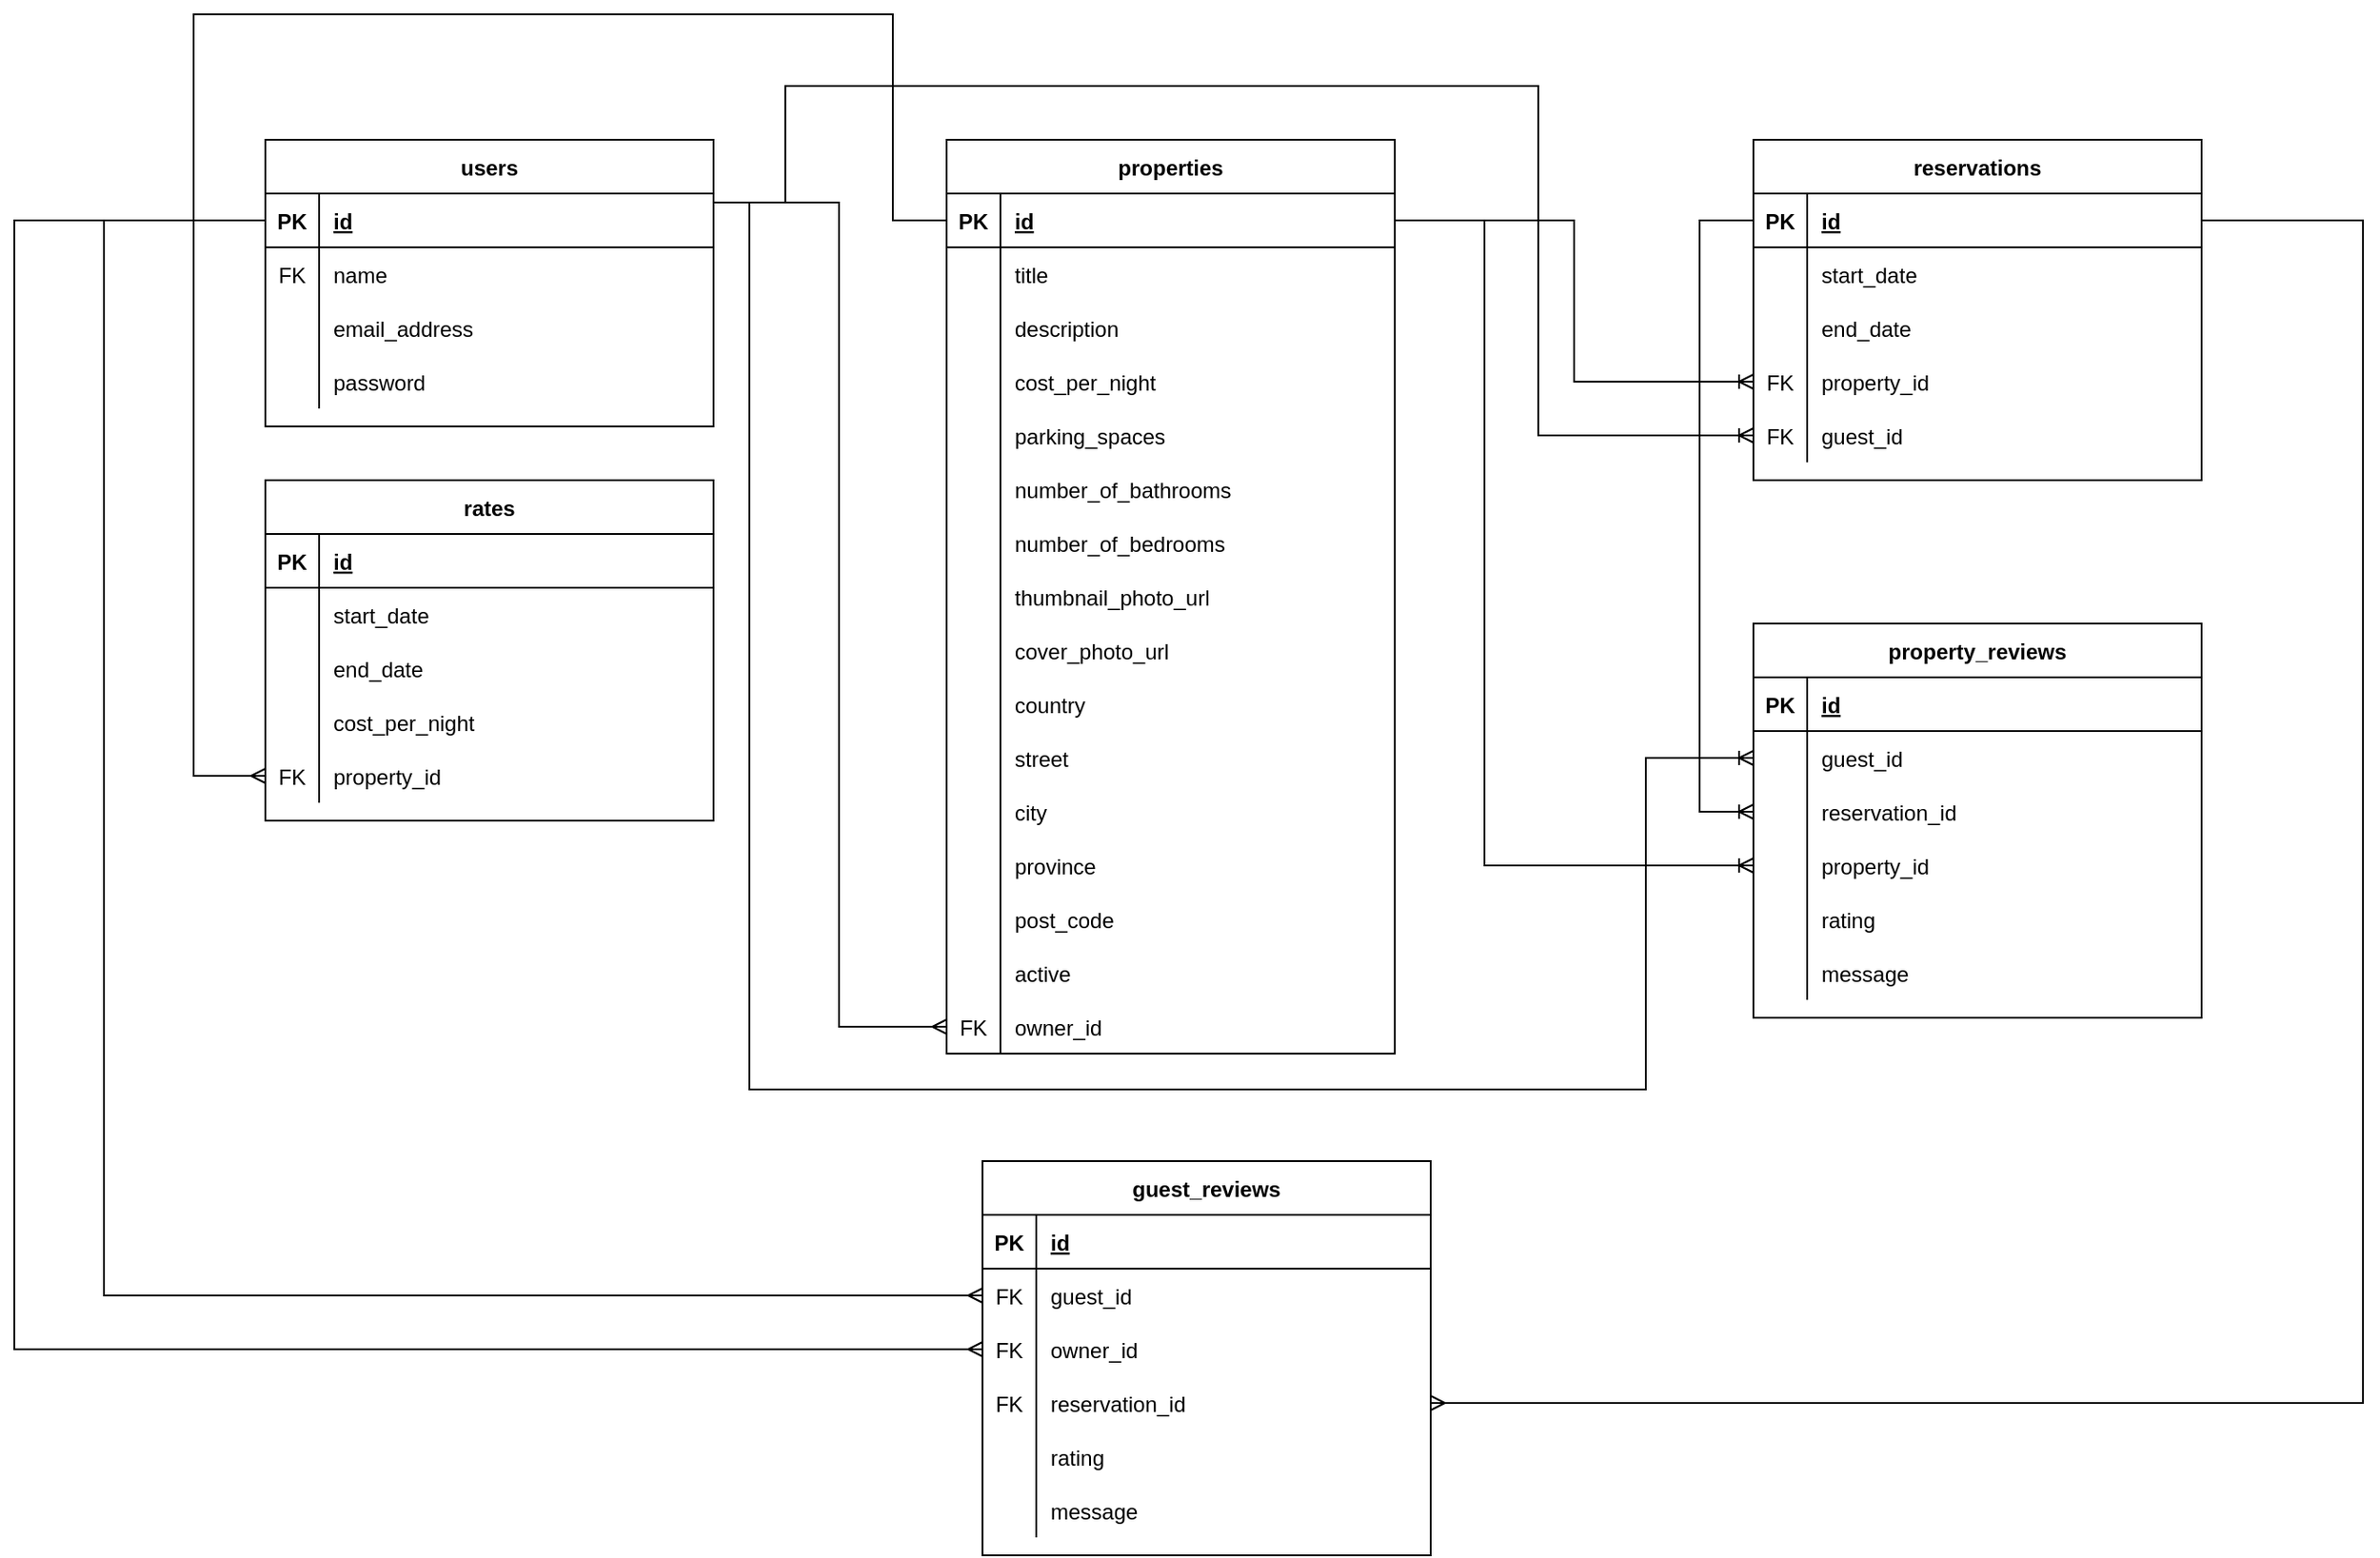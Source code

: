 <mxfile version="17.0.0" type="device"><diagram id="R2lEEEUBdFMjLlhIrx00" name="Page-1"><mxGraphModel dx="2912" dy="1122" grid="1" gridSize="10" guides="1" tooltips="1" connect="1" arrows="1" fold="1" page="1" pageScale="1" pageWidth="850" pageHeight="1100" math="0" shadow="0" extFonts="Permanent Marker^https://fonts.googleapis.com/css?family=Permanent+Marker"><root><mxCell id="0"/><mxCell id="1" parent="0"/><mxCell id="C-vyLk0tnHw3VtMMgP7b-13" value="users" style="shape=table;startSize=30;container=1;collapsible=1;childLayout=tableLayout;fixedRows=1;rowLines=0;fontStyle=1;align=center;resizeLast=1;" parent="1" vertex="1"><mxGeometry x="-580" y="140" width="250" height="160" as="geometry"/></mxCell><mxCell id="C-vyLk0tnHw3VtMMgP7b-14" value="" style="shape=partialRectangle;collapsible=0;dropTarget=0;pointerEvents=0;fillColor=none;points=[[0,0.5],[1,0.5]];portConstraint=eastwest;top=0;left=0;right=0;bottom=1;fontStyle=1" parent="C-vyLk0tnHw3VtMMgP7b-13" vertex="1"><mxGeometry y="30" width="250" height="30" as="geometry"/></mxCell><mxCell id="C-vyLk0tnHw3VtMMgP7b-15" value="PK" style="shape=partialRectangle;overflow=hidden;connectable=0;fillColor=none;top=0;left=0;bottom=0;right=0;fontStyle=1;" parent="C-vyLk0tnHw3VtMMgP7b-14" vertex="1"><mxGeometry width="30" height="30" as="geometry"><mxRectangle width="30" height="30" as="alternateBounds"/></mxGeometry></mxCell><mxCell id="C-vyLk0tnHw3VtMMgP7b-16" value="id" style="shape=partialRectangle;overflow=hidden;connectable=0;fillColor=none;top=0;left=0;bottom=0;right=0;align=left;spacingLeft=6;fontStyle=5;" parent="C-vyLk0tnHw3VtMMgP7b-14" vertex="1"><mxGeometry x="30" width="220" height="30" as="geometry"><mxRectangle width="220" height="30" as="alternateBounds"/></mxGeometry></mxCell><mxCell id="C-vyLk0tnHw3VtMMgP7b-17" value="" style="shape=partialRectangle;collapsible=0;dropTarget=0;pointerEvents=0;fillColor=none;points=[[0,0.5],[1,0.5]];portConstraint=eastwest;top=0;left=0;right=0;bottom=0;" parent="C-vyLk0tnHw3VtMMgP7b-13" vertex="1"><mxGeometry y="60" width="250" height="30" as="geometry"/></mxCell><mxCell id="C-vyLk0tnHw3VtMMgP7b-18" value="FK" style="shape=partialRectangle;overflow=hidden;connectable=0;fillColor=none;top=0;left=0;bottom=0;right=0;" parent="C-vyLk0tnHw3VtMMgP7b-17" vertex="1"><mxGeometry width="30" height="30" as="geometry"><mxRectangle width="30" height="30" as="alternateBounds"/></mxGeometry></mxCell><mxCell id="C-vyLk0tnHw3VtMMgP7b-19" value="name" style="shape=partialRectangle;overflow=hidden;connectable=0;fillColor=none;top=0;left=0;bottom=0;right=0;align=left;spacingLeft=6;" parent="C-vyLk0tnHw3VtMMgP7b-17" vertex="1"><mxGeometry x="30" width="220" height="30" as="geometry"><mxRectangle width="220" height="30" as="alternateBounds"/></mxGeometry></mxCell><mxCell id="C-vyLk0tnHw3VtMMgP7b-20" value="" style="shape=partialRectangle;collapsible=0;dropTarget=0;pointerEvents=0;fillColor=none;points=[[0,0.5],[1,0.5]];portConstraint=eastwest;top=0;left=0;right=0;bottom=0;" parent="C-vyLk0tnHw3VtMMgP7b-13" vertex="1"><mxGeometry y="90" width="250" height="30" as="geometry"/></mxCell><mxCell id="C-vyLk0tnHw3VtMMgP7b-21" value="" style="shape=partialRectangle;overflow=hidden;connectable=0;fillColor=none;top=0;left=0;bottom=0;right=0;" parent="C-vyLk0tnHw3VtMMgP7b-20" vertex="1"><mxGeometry width="30" height="30" as="geometry"><mxRectangle width="30" height="30" as="alternateBounds"/></mxGeometry></mxCell><mxCell id="C-vyLk0tnHw3VtMMgP7b-22" value="email_address" style="shape=partialRectangle;overflow=hidden;connectable=0;fillColor=none;top=0;left=0;bottom=0;right=0;align=left;spacingLeft=6;" parent="C-vyLk0tnHw3VtMMgP7b-20" vertex="1"><mxGeometry x="30" width="220" height="30" as="geometry"><mxRectangle width="220" height="30" as="alternateBounds"/></mxGeometry></mxCell><mxCell id="NNq_k4q-C2Qxh6D-MhSQ-1" style="shape=partialRectangle;collapsible=0;dropTarget=0;pointerEvents=0;fillColor=none;points=[[0,0.5],[1,0.5]];portConstraint=eastwest;top=0;left=0;right=0;bottom=0;" parent="C-vyLk0tnHw3VtMMgP7b-13" vertex="1"><mxGeometry y="120" width="250" height="30" as="geometry"/></mxCell><mxCell id="NNq_k4q-C2Qxh6D-MhSQ-2" style="shape=partialRectangle;overflow=hidden;connectable=0;fillColor=none;top=0;left=0;bottom=0;right=0;" parent="NNq_k4q-C2Qxh6D-MhSQ-1" vertex="1"><mxGeometry width="30" height="30" as="geometry"><mxRectangle width="30" height="30" as="alternateBounds"/></mxGeometry></mxCell><mxCell id="NNq_k4q-C2Qxh6D-MhSQ-3" value="password" style="shape=partialRectangle;overflow=hidden;connectable=0;fillColor=none;top=0;left=0;bottom=0;right=0;align=left;spacingLeft=6;" parent="NNq_k4q-C2Qxh6D-MhSQ-1" vertex="1"><mxGeometry x="30" width="220" height="30" as="geometry"><mxRectangle width="220" height="30" as="alternateBounds"/></mxGeometry></mxCell><mxCell id="C-vyLk0tnHw3VtMMgP7b-23" value="properties" style="shape=table;startSize=30;container=1;collapsible=1;childLayout=tableLayout;fixedRows=1;rowLines=0;fontStyle=1;align=center;resizeLast=1;" parent="1" vertex="1"><mxGeometry x="-200" y="140" width="250" height="510" as="geometry"/></mxCell><mxCell id="C-vyLk0tnHw3VtMMgP7b-24" value="" style="shape=partialRectangle;collapsible=0;dropTarget=0;pointerEvents=0;fillColor=none;points=[[0,0.5],[1,0.5]];portConstraint=eastwest;top=0;left=0;right=0;bottom=1;" parent="C-vyLk0tnHw3VtMMgP7b-23" vertex="1"><mxGeometry y="30" width="250" height="30" as="geometry"/></mxCell><mxCell id="C-vyLk0tnHw3VtMMgP7b-25" value="PK" style="shape=partialRectangle;overflow=hidden;connectable=0;fillColor=none;top=0;left=0;bottom=0;right=0;fontStyle=1;" parent="C-vyLk0tnHw3VtMMgP7b-24" vertex="1"><mxGeometry width="30" height="30" as="geometry"><mxRectangle width="30" height="30" as="alternateBounds"/></mxGeometry></mxCell><mxCell id="C-vyLk0tnHw3VtMMgP7b-26" value="id" style="shape=partialRectangle;overflow=hidden;connectable=0;fillColor=none;top=0;left=0;bottom=0;right=0;align=left;spacingLeft=6;fontStyle=5;" parent="C-vyLk0tnHw3VtMMgP7b-24" vertex="1"><mxGeometry x="30" width="220" height="30" as="geometry"><mxRectangle width="220" height="30" as="alternateBounds"/></mxGeometry></mxCell><mxCell id="C-vyLk0tnHw3VtMMgP7b-27" value="" style="shape=partialRectangle;collapsible=0;dropTarget=0;pointerEvents=0;fillColor=none;points=[[0,0.5],[1,0.5]];portConstraint=eastwest;top=0;left=0;right=0;bottom=0;" parent="C-vyLk0tnHw3VtMMgP7b-23" vertex="1"><mxGeometry y="60" width="250" height="30" as="geometry"/></mxCell><mxCell id="C-vyLk0tnHw3VtMMgP7b-28" value="" style="shape=partialRectangle;overflow=hidden;connectable=0;fillColor=none;top=0;left=0;bottom=0;right=0;" parent="C-vyLk0tnHw3VtMMgP7b-27" vertex="1"><mxGeometry width="30" height="30" as="geometry"><mxRectangle width="30" height="30" as="alternateBounds"/></mxGeometry></mxCell><mxCell id="C-vyLk0tnHw3VtMMgP7b-29" value="title" style="shape=partialRectangle;overflow=hidden;connectable=0;fillColor=none;top=0;left=0;bottom=0;right=0;align=left;spacingLeft=6;" parent="C-vyLk0tnHw3VtMMgP7b-27" vertex="1"><mxGeometry x="30" width="220" height="30" as="geometry"><mxRectangle width="220" height="30" as="alternateBounds"/></mxGeometry></mxCell><mxCell id="NNq_k4q-C2Qxh6D-MhSQ-4" style="shape=partialRectangle;collapsible=0;dropTarget=0;pointerEvents=0;fillColor=none;points=[[0,0.5],[1,0.5]];portConstraint=eastwest;top=0;left=0;right=0;bottom=0;" parent="C-vyLk0tnHw3VtMMgP7b-23" vertex="1"><mxGeometry y="90" width="250" height="30" as="geometry"/></mxCell><mxCell id="NNq_k4q-C2Qxh6D-MhSQ-5" style="shape=partialRectangle;overflow=hidden;connectable=0;fillColor=none;top=0;left=0;bottom=0;right=0;" parent="NNq_k4q-C2Qxh6D-MhSQ-4" vertex="1"><mxGeometry width="30" height="30" as="geometry"><mxRectangle width="30" height="30" as="alternateBounds"/></mxGeometry></mxCell><mxCell id="NNq_k4q-C2Qxh6D-MhSQ-6" value="description   " style="shape=partialRectangle;overflow=hidden;connectable=0;fillColor=none;top=0;left=0;bottom=0;right=0;align=left;spacingLeft=6;" parent="NNq_k4q-C2Qxh6D-MhSQ-4" vertex="1"><mxGeometry x="30" width="220" height="30" as="geometry"><mxRectangle width="220" height="30" as="alternateBounds"/></mxGeometry></mxCell><mxCell id="NNq_k4q-C2Qxh6D-MhSQ-7" style="shape=partialRectangle;collapsible=0;dropTarget=0;pointerEvents=0;fillColor=none;points=[[0,0.5],[1,0.5]];portConstraint=eastwest;top=0;left=0;right=0;bottom=0;" parent="C-vyLk0tnHw3VtMMgP7b-23" vertex="1"><mxGeometry y="120" width="250" height="30" as="geometry"/></mxCell><mxCell id="NNq_k4q-C2Qxh6D-MhSQ-8" style="shape=partialRectangle;overflow=hidden;connectable=0;fillColor=none;top=0;left=0;bottom=0;right=0;" parent="NNq_k4q-C2Qxh6D-MhSQ-7" vertex="1"><mxGeometry width="30" height="30" as="geometry"><mxRectangle width="30" height="30" as="alternateBounds"/></mxGeometry></mxCell><mxCell id="NNq_k4q-C2Qxh6D-MhSQ-9" value="cost_per_night" style="shape=partialRectangle;overflow=hidden;connectable=0;fillColor=none;top=0;left=0;bottom=0;right=0;align=left;spacingLeft=6;" parent="NNq_k4q-C2Qxh6D-MhSQ-7" vertex="1"><mxGeometry x="30" width="220" height="30" as="geometry"><mxRectangle width="220" height="30" as="alternateBounds"/></mxGeometry></mxCell><mxCell id="NNq_k4q-C2Qxh6D-MhSQ-10" style="shape=partialRectangle;collapsible=0;dropTarget=0;pointerEvents=0;fillColor=none;points=[[0,0.5],[1,0.5]];portConstraint=eastwest;top=0;left=0;right=0;bottom=0;" parent="C-vyLk0tnHw3VtMMgP7b-23" vertex="1"><mxGeometry y="150" width="250" height="30" as="geometry"/></mxCell><mxCell id="NNq_k4q-C2Qxh6D-MhSQ-11" style="shape=partialRectangle;overflow=hidden;connectable=0;fillColor=none;top=0;left=0;bottom=0;right=0;" parent="NNq_k4q-C2Qxh6D-MhSQ-10" vertex="1"><mxGeometry width="30" height="30" as="geometry"><mxRectangle width="30" height="30" as="alternateBounds"/></mxGeometry></mxCell><mxCell id="NNq_k4q-C2Qxh6D-MhSQ-12" value="parking_spaces" style="shape=partialRectangle;overflow=hidden;connectable=0;fillColor=none;top=0;left=0;bottom=0;right=0;align=left;spacingLeft=6;" parent="NNq_k4q-C2Qxh6D-MhSQ-10" vertex="1"><mxGeometry x="30" width="220" height="30" as="geometry"><mxRectangle width="220" height="30" as="alternateBounds"/></mxGeometry></mxCell><mxCell id="NNq_k4q-C2Qxh6D-MhSQ-13" style="shape=partialRectangle;collapsible=0;dropTarget=0;pointerEvents=0;fillColor=none;points=[[0,0.5],[1,0.5]];portConstraint=eastwest;top=0;left=0;right=0;bottom=0;" parent="C-vyLk0tnHw3VtMMgP7b-23" vertex="1"><mxGeometry y="180" width="250" height="30" as="geometry"/></mxCell><mxCell id="NNq_k4q-C2Qxh6D-MhSQ-14" style="shape=partialRectangle;overflow=hidden;connectable=0;fillColor=none;top=0;left=0;bottom=0;right=0;" parent="NNq_k4q-C2Qxh6D-MhSQ-13" vertex="1"><mxGeometry width="30" height="30" as="geometry"><mxRectangle width="30" height="30" as="alternateBounds"/></mxGeometry></mxCell><mxCell id="NNq_k4q-C2Qxh6D-MhSQ-15" value="number_of_bathrooms" style="shape=partialRectangle;overflow=hidden;connectable=0;fillColor=none;top=0;left=0;bottom=0;right=0;align=left;spacingLeft=6;" parent="NNq_k4q-C2Qxh6D-MhSQ-13" vertex="1"><mxGeometry x="30" width="220" height="30" as="geometry"><mxRectangle width="220" height="30" as="alternateBounds"/></mxGeometry></mxCell><mxCell id="NNq_k4q-C2Qxh6D-MhSQ-16" style="shape=partialRectangle;collapsible=0;dropTarget=0;pointerEvents=0;fillColor=none;points=[[0,0.5],[1,0.5]];portConstraint=eastwest;top=0;left=0;right=0;bottom=0;" parent="C-vyLk0tnHw3VtMMgP7b-23" vertex="1"><mxGeometry y="210" width="250" height="30" as="geometry"/></mxCell><mxCell id="NNq_k4q-C2Qxh6D-MhSQ-17" style="shape=partialRectangle;overflow=hidden;connectable=0;fillColor=none;top=0;left=0;bottom=0;right=0;" parent="NNq_k4q-C2Qxh6D-MhSQ-16" vertex="1"><mxGeometry width="30" height="30" as="geometry"><mxRectangle width="30" height="30" as="alternateBounds"/></mxGeometry></mxCell><mxCell id="NNq_k4q-C2Qxh6D-MhSQ-18" value="number_of_bedrooms" style="shape=partialRectangle;overflow=hidden;connectable=0;fillColor=none;top=0;left=0;bottom=0;right=0;align=left;spacingLeft=6;" parent="NNq_k4q-C2Qxh6D-MhSQ-16" vertex="1"><mxGeometry x="30" width="220" height="30" as="geometry"><mxRectangle width="220" height="30" as="alternateBounds"/></mxGeometry></mxCell><mxCell id="NNq_k4q-C2Qxh6D-MhSQ-112" style="shape=partialRectangle;collapsible=0;dropTarget=0;pointerEvents=0;fillColor=none;points=[[0,0.5],[1,0.5]];portConstraint=eastwest;top=0;left=0;right=0;bottom=0;" parent="C-vyLk0tnHw3VtMMgP7b-23" vertex="1"><mxGeometry y="240" width="250" height="30" as="geometry"/></mxCell><mxCell id="NNq_k4q-C2Qxh6D-MhSQ-113" style="shape=partialRectangle;overflow=hidden;connectable=0;fillColor=none;top=0;left=0;bottom=0;right=0;" parent="NNq_k4q-C2Qxh6D-MhSQ-112" vertex="1"><mxGeometry width="30" height="30" as="geometry"><mxRectangle width="30" height="30" as="alternateBounds"/></mxGeometry></mxCell><mxCell id="NNq_k4q-C2Qxh6D-MhSQ-114" value="thumbnail_photo_url" style="shape=partialRectangle;overflow=hidden;connectable=0;fillColor=none;top=0;left=0;bottom=0;right=0;align=left;spacingLeft=6;" parent="NNq_k4q-C2Qxh6D-MhSQ-112" vertex="1"><mxGeometry x="30" width="220" height="30" as="geometry"><mxRectangle width="220" height="30" as="alternateBounds"/></mxGeometry></mxCell><mxCell id="NNq_k4q-C2Qxh6D-MhSQ-115" style="shape=partialRectangle;collapsible=0;dropTarget=0;pointerEvents=0;fillColor=none;points=[[0,0.5],[1,0.5]];portConstraint=eastwest;top=0;left=0;right=0;bottom=0;" parent="C-vyLk0tnHw3VtMMgP7b-23" vertex="1"><mxGeometry y="270" width="250" height="30" as="geometry"/></mxCell><mxCell id="NNq_k4q-C2Qxh6D-MhSQ-116" style="shape=partialRectangle;overflow=hidden;connectable=0;fillColor=none;top=0;left=0;bottom=0;right=0;" parent="NNq_k4q-C2Qxh6D-MhSQ-115" vertex="1"><mxGeometry width="30" height="30" as="geometry"><mxRectangle width="30" height="30" as="alternateBounds"/></mxGeometry></mxCell><mxCell id="NNq_k4q-C2Qxh6D-MhSQ-117" value="cover_photo_url" style="shape=partialRectangle;overflow=hidden;connectable=0;fillColor=none;top=0;left=0;bottom=0;right=0;align=left;spacingLeft=6;" parent="NNq_k4q-C2Qxh6D-MhSQ-115" vertex="1"><mxGeometry x="30" width="220" height="30" as="geometry"><mxRectangle width="220" height="30" as="alternateBounds"/></mxGeometry></mxCell><mxCell id="NNq_k4q-C2Qxh6D-MhSQ-118" style="shape=partialRectangle;collapsible=0;dropTarget=0;pointerEvents=0;fillColor=none;points=[[0,0.5],[1,0.5]];portConstraint=eastwest;top=0;left=0;right=0;bottom=0;" parent="C-vyLk0tnHw3VtMMgP7b-23" vertex="1"><mxGeometry y="300" width="250" height="30" as="geometry"/></mxCell><mxCell id="NNq_k4q-C2Qxh6D-MhSQ-119" style="shape=partialRectangle;overflow=hidden;connectable=0;fillColor=none;top=0;left=0;bottom=0;right=0;" parent="NNq_k4q-C2Qxh6D-MhSQ-118" vertex="1"><mxGeometry width="30" height="30" as="geometry"><mxRectangle width="30" height="30" as="alternateBounds"/></mxGeometry></mxCell><mxCell id="NNq_k4q-C2Qxh6D-MhSQ-120" value="country" style="shape=partialRectangle;overflow=hidden;connectable=0;fillColor=none;top=0;left=0;bottom=0;right=0;align=left;spacingLeft=6;" parent="NNq_k4q-C2Qxh6D-MhSQ-118" vertex="1"><mxGeometry x="30" width="220" height="30" as="geometry"><mxRectangle width="220" height="30" as="alternateBounds"/></mxGeometry></mxCell><mxCell id="NNq_k4q-C2Qxh6D-MhSQ-121" style="shape=partialRectangle;collapsible=0;dropTarget=0;pointerEvents=0;fillColor=none;points=[[0,0.5],[1,0.5]];portConstraint=eastwest;top=0;left=0;right=0;bottom=0;" parent="C-vyLk0tnHw3VtMMgP7b-23" vertex="1"><mxGeometry y="330" width="250" height="30" as="geometry"/></mxCell><mxCell id="NNq_k4q-C2Qxh6D-MhSQ-122" style="shape=partialRectangle;overflow=hidden;connectable=0;fillColor=none;top=0;left=0;bottom=0;right=0;" parent="NNq_k4q-C2Qxh6D-MhSQ-121" vertex="1"><mxGeometry width="30" height="30" as="geometry"><mxRectangle width="30" height="30" as="alternateBounds"/></mxGeometry></mxCell><mxCell id="NNq_k4q-C2Qxh6D-MhSQ-123" value="street" style="shape=partialRectangle;overflow=hidden;connectable=0;fillColor=none;top=0;left=0;bottom=0;right=0;align=left;spacingLeft=6;" parent="NNq_k4q-C2Qxh6D-MhSQ-121" vertex="1"><mxGeometry x="30" width="220" height="30" as="geometry"><mxRectangle width="220" height="30" as="alternateBounds"/></mxGeometry></mxCell><mxCell id="NNq_k4q-C2Qxh6D-MhSQ-151" style="shape=partialRectangle;collapsible=0;dropTarget=0;pointerEvents=0;fillColor=none;points=[[0,0.5],[1,0.5]];portConstraint=eastwest;top=0;left=0;right=0;bottom=0;" parent="C-vyLk0tnHw3VtMMgP7b-23" vertex="1"><mxGeometry y="360" width="250" height="30" as="geometry"/></mxCell><mxCell id="NNq_k4q-C2Qxh6D-MhSQ-152" style="shape=partialRectangle;overflow=hidden;connectable=0;fillColor=none;top=0;left=0;bottom=0;right=0;" parent="NNq_k4q-C2Qxh6D-MhSQ-151" vertex="1"><mxGeometry width="30" height="30" as="geometry"><mxRectangle width="30" height="30" as="alternateBounds"/></mxGeometry></mxCell><mxCell id="NNq_k4q-C2Qxh6D-MhSQ-153" value="city" style="shape=partialRectangle;overflow=hidden;connectable=0;fillColor=none;top=0;left=0;bottom=0;right=0;align=left;spacingLeft=6;" parent="NNq_k4q-C2Qxh6D-MhSQ-151" vertex="1"><mxGeometry x="30" width="220" height="30" as="geometry"><mxRectangle width="220" height="30" as="alternateBounds"/></mxGeometry></mxCell><mxCell id="NNq_k4q-C2Qxh6D-MhSQ-124" style="shape=partialRectangle;collapsible=0;dropTarget=0;pointerEvents=0;fillColor=none;points=[[0,0.5],[1,0.5]];portConstraint=eastwest;top=0;left=0;right=0;bottom=0;" parent="C-vyLk0tnHw3VtMMgP7b-23" vertex="1"><mxGeometry y="390" width="250" height="30" as="geometry"/></mxCell><mxCell id="NNq_k4q-C2Qxh6D-MhSQ-125" style="shape=partialRectangle;overflow=hidden;connectable=0;fillColor=none;top=0;left=0;bottom=0;right=0;" parent="NNq_k4q-C2Qxh6D-MhSQ-124" vertex="1"><mxGeometry width="30" height="30" as="geometry"><mxRectangle width="30" height="30" as="alternateBounds"/></mxGeometry></mxCell><mxCell id="NNq_k4q-C2Qxh6D-MhSQ-126" value="province" style="shape=partialRectangle;overflow=hidden;connectable=0;fillColor=none;top=0;left=0;bottom=0;right=0;align=left;spacingLeft=6;" parent="NNq_k4q-C2Qxh6D-MhSQ-124" vertex="1"><mxGeometry x="30" width="220" height="30" as="geometry"><mxRectangle width="220" height="30" as="alternateBounds"/></mxGeometry></mxCell><mxCell id="NNq_k4q-C2Qxh6D-MhSQ-127" style="shape=partialRectangle;collapsible=0;dropTarget=0;pointerEvents=0;fillColor=none;points=[[0,0.5],[1,0.5]];portConstraint=eastwest;top=0;left=0;right=0;bottom=0;" parent="C-vyLk0tnHw3VtMMgP7b-23" vertex="1"><mxGeometry y="420" width="250" height="30" as="geometry"/></mxCell><mxCell id="NNq_k4q-C2Qxh6D-MhSQ-128" style="shape=partialRectangle;overflow=hidden;connectable=0;fillColor=none;top=0;left=0;bottom=0;right=0;" parent="NNq_k4q-C2Qxh6D-MhSQ-127" vertex="1"><mxGeometry width="30" height="30" as="geometry"><mxRectangle width="30" height="30" as="alternateBounds"/></mxGeometry></mxCell><mxCell id="NNq_k4q-C2Qxh6D-MhSQ-129" value="post_code" style="shape=partialRectangle;overflow=hidden;connectable=0;fillColor=none;top=0;left=0;bottom=0;right=0;align=left;spacingLeft=6;" parent="NNq_k4q-C2Qxh6D-MhSQ-127" vertex="1"><mxGeometry x="30" width="220" height="30" as="geometry"><mxRectangle width="220" height="30" as="alternateBounds"/></mxGeometry></mxCell><mxCell id="NNq_k4q-C2Qxh6D-MhSQ-130" style="shape=partialRectangle;collapsible=0;dropTarget=0;pointerEvents=0;fillColor=none;points=[[0,0.5],[1,0.5]];portConstraint=eastwest;top=0;left=0;right=0;bottom=0;" parent="C-vyLk0tnHw3VtMMgP7b-23" vertex="1"><mxGeometry y="450" width="250" height="30" as="geometry"/></mxCell><mxCell id="NNq_k4q-C2Qxh6D-MhSQ-131" style="shape=partialRectangle;overflow=hidden;connectable=0;fillColor=none;top=0;left=0;bottom=0;right=0;" parent="NNq_k4q-C2Qxh6D-MhSQ-130" vertex="1"><mxGeometry width="30" height="30" as="geometry"><mxRectangle width="30" height="30" as="alternateBounds"/></mxGeometry></mxCell><mxCell id="NNq_k4q-C2Qxh6D-MhSQ-132" value="active" style="shape=partialRectangle;overflow=hidden;connectable=0;fillColor=none;top=0;left=0;bottom=0;right=0;align=left;spacingLeft=6;" parent="NNq_k4q-C2Qxh6D-MhSQ-130" vertex="1"><mxGeometry x="30" width="220" height="30" as="geometry"><mxRectangle width="220" height="30" as="alternateBounds"/></mxGeometry></mxCell><mxCell id="NNq_k4q-C2Qxh6D-MhSQ-148" style="shape=partialRectangle;collapsible=0;dropTarget=0;pointerEvents=0;fillColor=none;points=[[0,0.5],[1,0.5]];portConstraint=eastwest;top=0;left=0;right=0;bottom=0;" parent="C-vyLk0tnHw3VtMMgP7b-23" vertex="1"><mxGeometry y="480" width="250" height="30" as="geometry"/></mxCell><mxCell id="NNq_k4q-C2Qxh6D-MhSQ-149" value="FK" style="shape=partialRectangle;overflow=hidden;connectable=0;fillColor=none;top=0;left=0;bottom=0;right=0;" parent="NNq_k4q-C2Qxh6D-MhSQ-148" vertex="1"><mxGeometry width="30" height="30" as="geometry"><mxRectangle width="30" height="30" as="alternateBounds"/></mxGeometry></mxCell><mxCell id="NNq_k4q-C2Qxh6D-MhSQ-150" value="owner_id" style="shape=partialRectangle;overflow=hidden;connectable=0;fillColor=none;top=0;left=0;bottom=0;right=0;align=left;spacingLeft=6;" parent="NNq_k4q-C2Qxh6D-MhSQ-148" vertex="1"><mxGeometry x="30" width="220" height="30" as="geometry"><mxRectangle width="220" height="30" as="alternateBounds"/></mxGeometry></mxCell><mxCell id="NNq_k4q-C2Qxh6D-MhSQ-80" value="reservations" style="shape=table;startSize=30;container=1;collapsible=1;childLayout=tableLayout;fixedRows=1;rowLines=0;fontStyle=1;align=center;resizeLast=1;" parent="1" vertex="1"><mxGeometry x="250" y="140" width="250" height="190" as="geometry"/></mxCell><mxCell id="NNq_k4q-C2Qxh6D-MhSQ-81" value="" style="shape=partialRectangle;collapsible=0;dropTarget=0;pointerEvents=0;fillColor=none;points=[[0,0.5],[1,0.5]];portConstraint=eastwest;top=0;left=0;right=0;bottom=1;" parent="NNq_k4q-C2Qxh6D-MhSQ-80" vertex="1"><mxGeometry y="30" width="250" height="30" as="geometry"/></mxCell><mxCell id="NNq_k4q-C2Qxh6D-MhSQ-82" value="PK" style="shape=partialRectangle;overflow=hidden;connectable=0;fillColor=none;top=0;left=0;bottom=0;right=0;fontStyle=1;" parent="NNq_k4q-C2Qxh6D-MhSQ-81" vertex="1"><mxGeometry width="30" height="30" as="geometry"><mxRectangle width="30" height="30" as="alternateBounds"/></mxGeometry></mxCell><mxCell id="NNq_k4q-C2Qxh6D-MhSQ-83" value="id" style="shape=partialRectangle;overflow=hidden;connectable=0;fillColor=none;top=0;left=0;bottom=0;right=0;align=left;spacingLeft=6;fontStyle=5;" parent="NNq_k4q-C2Qxh6D-MhSQ-81" vertex="1"><mxGeometry x="30" width="220" height="30" as="geometry"><mxRectangle width="220" height="30" as="alternateBounds"/></mxGeometry></mxCell><mxCell id="NNq_k4q-C2Qxh6D-MhSQ-84" value="" style="shape=partialRectangle;collapsible=0;dropTarget=0;pointerEvents=0;fillColor=none;points=[[0,0.5],[1,0.5]];portConstraint=eastwest;top=0;left=0;right=0;bottom=0;" parent="NNq_k4q-C2Qxh6D-MhSQ-80" vertex="1"><mxGeometry y="60" width="250" height="30" as="geometry"/></mxCell><mxCell id="NNq_k4q-C2Qxh6D-MhSQ-85" value="" style="shape=partialRectangle;overflow=hidden;connectable=0;fillColor=none;top=0;left=0;bottom=0;right=0;" parent="NNq_k4q-C2Qxh6D-MhSQ-84" vertex="1"><mxGeometry width="30" height="30" as="geometry"><mxRectangle width="30" height="30" as="alternateBounds"/></mxGeometry></mxCell><mxCell id="NNq_k4q-C2Qxh6D-MhSQ-86" value="start_date" style="shape=partialRectangle;overflow=hidden;connectable=0;fillColor=none;top=0;left=0;bottom=0;right=0;align=left;spacingLeft=6;" parent="NNq_k4q-C2Qxh6D-MhSQ-84" vertex="1"><mxGeometry x="30" width="220" height="30" as="geometry"><mxRectangle width="220" height="30" as="alternateBounds"/></mxGeometry></mxCell><mxCell id="NNq_k4q-C2Qxh6D-MhSQ-87" style="shape=partialRectangle;collapsible=0;dropTarget=0;pointerEvents=0;fillColor=none;points=[[0,0.5],[1,0.5]];portConstraint=eastwest;top=0;left=0;right=0;bottom=0;" parent="NNq_k4q-C2Qxh6D-MhSQ-80" vertex="1"><mxGeometry y="90" width="250" height="30" as="geometry"/></mxCell><mxCell id="NNq_k4q-C2Qxh6D-MhSQ-88" style="shape=partialRectangle;overflow=hidden;connectable=0;fillColor=none;top=0;left=0;bottom=0;right=0;" parent="NNq_k4q-C2Qxh6D-MhSQ-87" vertex="1"><mxGeometry width="30" height="30" as="geometry"><mxRectangle width="30" height="30" as="alternateBounds"/></mxGeometry></mxCell><mxCell id="NNq_k4q-C2Qxh6D-MhSQ-89" value="end_date" style="shape=partialRectangle;overflow=hidden;connectable=0;fillColor=none;top=0;left=0;bottom=0;right=0;align=left;spacingLeft=6;" parent="NNq_k4q-C2Qxh6D-MhSQ-87" vertex="1"><mxGeometry x="30" width="220" height="30" as="geometry"><mxRectangle width="220" height="30" as="alternateBounds"/></mxGeometry></mxCell><mxCell id="NNq_k4q-C2Qxh6D-MhSQ-133" style="shape=partialRectangle;collapsible=0;dropTarget=0;pointerEvents=0;fillColor=none;points=[[0,0.5],[1,0.5]];portConstraint=eastwest;top=0;left=0;right=0;bottom=0;" parent="NNq_k4q-C2Qxh6D-MhSQ-80" vertex="1"><mxGeometry y="120" width="250" height="30" as="geometry"/></mxCell><mxCell id="NNq_k4q-C2Qxh6D-MhSQ-134" value="FK" style="shape=partialRectangle;overflow=hidden;connectable=0;fillColor=none;top=0;left=0;bottom=0;right=0;" parent="NNq_k4q-C2Qxh6D-MhSQ-133" vertex="1"><mxGeometry width="30" height="30" as="geometry"><mxRectangle width="30" height="30" as="alternateBounds"/></mxGeometry></mxCell><mxCell id="NNq_k4q-C2Qxh6D-MhSQ-135" value="property_id" style="shape=partialRectangle;overflow=hidden;connectable=0;fillColor=none;top=0;left=0;bottom=0;right=0;align=left;spacingLeft=6;" parent="NNq_k4q-C2Qxh6D-MhSQ-133" vertex="1"><mxGeometry x="30" width="220" height="30" as="geometry"><mxRectangle width="220" height="30" as="alternateBounds"/></mxGeometry></mxCell><mxCell id="NNq_k4q-C2Qxh6D-MhSQ-136" style="shape=partialRectangle;collapsible=0;dropTarget=0;pointerEvents=0;fillColor=none;points=[[0,0.5],[1,0.5]];portConstraint=eastwest;top=0;left=0;right=0;bottom=0;" parent="NNq_k4q-C2Qxh6D-MhSQ-80" vertex="1"><mxGeometry y="150" width="250" height="30" as="geometry"/></mxCell><mxCell id="NNq_k4q-C2Qxh6D-MhSQ-137" value="FK" style="shape=partialRectangle;overflow=hidden;connectable=0;fillColor=none;top=0;left=0;bottom=0;right=0;" parent="NNq_k4q-C2Qxh6D-MhSQ-136" vertex="1"><mxGeometry width="30" height="30" as="geometry"><mxRectangle width="30" height="30" as="alternateBounds"/></mxGeometry></mxCell><mxCell id="NNq_k4q-C2Qxh6D-MhSQ-138" value="guest_id" style="shape=partialRectangle;overflow=hidden;connectable=0;fillColor=none;top=0;left=0;bottom=0;right=0;align=left;spacingLeft=6;" parent="NNq_k4q-C2Qxh6D-MhSQ-136" vertex="1"><mxGeometry x="30" width="220" height="30" as="geometry"><mxRectangle width="220" height="30" as="alternateBounds"/></mxGeometry></mxCell><mxCell id="NNq_k4q-C2Qxh6D-MhSQ-102" value="property_reviews" style="shape=table;startSize=30;container=1;collapsible=1;childLayout=tableLayout;fixedRows=1;rowLines=0;fontStyle=1;align=center;resizeLast=1;" parent="1" vertex="1"><mxGeometry x="250" y="410" width="250" height="220" as="geometry"/></mxCell><mxCell id="NNq_k4q-C2Qxh6D-MhSQ-103" value="" style="shape=partialRectangle;collapsible=0;dropTarget=0;pointerEvents=0;fillColor=none;points=[[0,0.5],[1,0.5]];portConstraint=eastwest;top=0;left=0;right=0;bottom=1;" parent="NNq_k4q-C2Qxh6D-MhSQ-102" vertex="1"><mxGeometry y="30" width="250" height="30" as="geometry"/></mxCell><mxCell id="NNq_k4q-C2Qxh6D-MhSQ-104" value="PK" style="shape=partialRectangle;overflow=hidden;connectable=0;fillColor=none;top=0;left=0;bottom=0;right=0;fontStyle=1;" parent="NNq_k4q-C2Qxh6D-MhSQ-103" vertex="1"><mxGeometry width="30" height="30" as="geometry"><mxRectangle width="30" height="30" as="alternateBounds"/></mxGeometry></mxCell><mxCell id="NNq_k4q-C2Qxh6D-MhSQ-105" value="id" style="shape=partialRectangle;overflow=hidden;connectable=0;fillColor=none;top=0;left=0;bottom=0;right=0;align=left;spacingLeft=6;fontStyle=5;" parent="NNq_k4q-C2Qxh6D-MhSQ-103" vertex="1"><mxGeometry x="30" width="220" height="30" as="geometry"><mxRectangle width="220" height="30" as="alternateBounds"/></mxGeometry></mxCell><mxCell id="NNq_k4q-C2Qxh6D-MhSQ-106" value="" style="shape=partialRectangle;collapsible=0;dropTarget=0;pointerEvents=0;fillColor=none;points=[[0,0.5],[1,0.5]];portConstraint=eastwest;top=0;left=0;right=0;bottom=0;" parent="NNq_k4q-C2Qxh6D-MhSQ-102" vertex="1"><mxGeometry y="60" width="250" height="30" as="geometry"/></mxCell><mxCell id="NNq_k4q-C2Qxh6D-MhSQ-107" value="" style="shape=partialRectangle;overflow=hidden;connectable=0;fillColor=none;top=0;left=0;bottom=0;right=0;" parent="NNq_k4q-C2Qxh6D-MhSQ-106" vertex="1"><mxGeometry width="30" height="30" as="geometry"><mxRectangle width="30" height="30" as="alternateBounds"/></mxGeometry></mxCell><mxCell id="NNq_k4q-C2Qxh6D-MhSQ-108" value="guest_id" style="shape=partialRectangle;overflow=hidden;connectable=0;fillColor=none;top=0;left=0;bottom=0;right=0;align=left;spacingLeft=6;" parent="NNq_k4q-C2Qxh6D-MhSQ-106" vertex="1"><mxGeometry x="30" width="220" height="30" as="geometry"><mxRectangle width="220" height="30" as="alternateBounds"/></mxGeometry></mxCell><mxCell id="NNq_k4q-C2Qxh6D-MhSQ-109" style="shape=partialRectangle;collapsible=0;dropTarget=0;pointerEvents=0;fillColor=none;points=[[0,0.5],[1,0.5]];portConstraint=eastwest;top=0;left=0;right=0;bottom=0;" parent="NNq_k4q-C2Qxh6D-MhSQ-102" vertex="1"><mxGeometry y="90" width="250" height="30" as="geometry"/></mxCell><mxCell id="NNq_k4q-C2Qxh6D-MhSQ-110" style="shape=partialRectangle;overflow=hidden;connectable=0;fillColor=none;top=0;left=0;bottom=0;right=0;" parent="NNq_k4q-C2Qxh6D-MhSQ-109" vertex="1"><mxGeometry width="30" height="30" as="geometry"><mxRectangle width="30" height="30" as="alternateBounds"/></mxGeometry></mxCell><mxCell id="NNq_k4q-C2Qxh6D-MhSQ-111" value="reservation_id" style="shape=partialRectangle;overflow=hidden;connectable=0;fillColor=none;top=0;left=0;bottom=0;right=0;align=left;spacingLeft=6;" parent="NNq_k4q-C2Qxh6D-MhSQ-109" vertex="1"><mxGeometry x="30" width="220" height="30" as="geometry"><mxRectangle width="220" height="30" as="alternateBounds"/></mxGeometry></mxCell><mxCell id="NNq_k4q-C2Qxh6D-MhSQ-145" style="shape=partialRectangle;collapsible=0;dropTarget=0;pointerEvents=0;fillColor=none;points=[[0,0.5],[1,0.5]];portConstraint=eastwest;top=0;left=0;right=0;bottom=0;" parent="NNq_k4q-C2Qxh6D-MhSQ-102" vertex="1"><mxGeometry y="120" width="250" height="30" as="geometry"/></mxCell><mxCell id="NNq_k4q-C2Qxh6D-MhSQ-146" style="shape=partialRectangle;overflow=hidden;connectable=0;fillColor=none;top=0;left=0;bottom=0;right=0;" parent="NNq_k4q-C2Qxh6D-MhSQ-145" vertex="1"><mxGeometry width="30" height="30" as="geometry"><mxRectangle width="30" height="30" as="alternateBounds"/></mxGeometry></mxCell><mxCell id="NNq_k4q-C2Qxh6D-MhSQ-147" value="property_id" style="shape=partialRectangle;overflow=hidden;connectable=0;fillColor=none;top=0;left=0;bottom=0;right=0;align=left;spacingLeft=6;" parent="NNq_k4q-C2Qxh6D-MhSQ-145" vertex="1"><mxGeometry x="30" width="220" height="30" as="geometry"><mxRectangle width="220" height="30" as="alternateBounds"/></mxGeometry></mxCell><mxCell id="NNq_k4q-C2Qxh6D-MhSQ-139" style="shape=partialRectangle;collapsible=0;dropTarget=0;pointerEvents=0;fillColor=none;points=[[0,0.5],[1,0.5]];portConstraint=eastwest;top=0;left=0;right=0;bottom=0;" parent="NNq_k4q-C2Qxh6D-MhSQ-102" vertex="1"><mxGeometry y="150" width="250" height="30" as="geometry"/></mxCell><mxCell id="NNq_k4q-C2Qxh6D-MhSQ-140" style="shape=partialRectangle;overflow=hidden;connectable=0;fillColor=none;top=0;left=0;bottom=0;right=0;" parent="NNq_k4q-C2Qxh6D-MhSQ-139" vertex="1"><mxGeometry width="30" height="30" as="geometry"><mxRectangle width="30" height="30" as="alternateBounds"/></mxGeometry></mxCell><mxCell id="NNq_k4q-C2Qxh6D-MhSQ-141" value="rating" style="shape=partialRectangle;overflow=hidden;connectable=0;fillColor=none;top=0;left=0;bottom=0;right=0;align=left;spacingLeft=6;" parent="NNq_k4q-C2Qxh6D-MhSQ-139" vertex="1"><mxGeometry x="30" width="220" height="30" as="geometry"><mxRectangle width="220" height="30" as="alternateBounds"/></mxGeometry></mxCell><mxCell id="NNq_k4q-C2Qxh6D-MhSQ-142" style="shape=partialRectangle;collapsible=0;dropTarget=0;pointerEvents=0;fillColor=none;points=[[0,0.5],[1,0.5]];portConstraint=eastwest;top=0;left=0;right=0;bottom=0;" parent="NNq_k4q-C2Qxh6D-MhSQ-102" vertex="1"><mxGeometry y="180" width="250" height="30" as="geometry"/></mxCell><mxCell id="NNq_k4q-C2Qxh6D-MhSQ-143" style="shape=partialRectangle;overflow=hidden;connectable=0;fillColor=none;top=0;left=0;bottom=0;right=0;" parent="NNq_k4q-C2Qxh6D-MhSQ-142" vertex="1"><mxGeometry width="30" height="30" as="geometry"><mxRectangle width="30" height="30" as="alternateBounds"/></mxGeometry></mxCell><mxCell id="NNq_k4q-C2Qxh6D-MhSQ-144" value="message" style="shape=partialRectangle;overflow=hidden;connectable=0;fillColor=none;top=0;left=0;bottom=0;right=0;align=left;spacingLeft=6;" parent="NNq_k4q-C2Qxh6D-MhSQ-142" vertex="1"><mxGeometry x="30" width="220" height="30" as="geometry"><mxRectangle width="220" height="30" as="alternateBounds"/></mxGeometry></mxCell><mxCell id="NNq_k4q-C2Qxh6D-MhSQ-154" value="" style="edgeStyle=orthogonalEdgeStyle;fontSize=12;html=1;endArrow=ERmany;rounded=0;exitX=1;exitY=0.5;exitDx=0;exitDy=0;entryX=0;entryY=0.5;entryDx=0;entryDy=0;" parent="1" source="C-vyLk0tnHw3VtMMgP7b-14" target="NNq_k4q-C2Qxh6D-MhSQ-148" edge="1"><mxGeometry width="100" height="100" relative="1" as="geometry"><mxPoint x="-310" y="430" as="sourcePoint"/><mxPoint x="-210" y="330" as="targetPoint"/><Array as="points"><mxPoint x="-260" y="175"/><mxPoint x="-260" y="635"/></Array></mxGeometry></mxCell><mxCell id="NNq_k4q-C2Qxh6D-MhSQ-155" value="" style="edgeStyle=orthogonalEdgeStyle;fontSize=12;html=1;endArrow=ERoneToMany;rounded=0;exitX=1;exitY=0.5;exitDx=0;exitDy=0;entryX=0;entryY=0.5;entryDx=0;entryDy=0;" parent="1" source="C-vyLk0tnHw3VtMMgP7b-14" target="NNq_k4q-C2Qxh6D-MhSQ-136" edge="1"><mxGeometry width="100" height="100" relative="1" as="geometry"><mxPoint x="370" y="650" as="sourcePoint"/><mxPoint x="470" y="550" as="targetPoint"/><Array as="points"><mxPoint x="-290" y="175"/><mxPoint x="-290" y="110"/><mxPoint x="130" y="110"/><mxPoint x="130" y="305"/></Array></mxGeometry></mxCell><mxCell id="NNq_k4q-C2Qxh6D-MhSQ-156" value="" style="edgeStyle=orthogonalEdgeStyle;fontSize=12;html=1;endArrow=ERoneToMany;rounded=0;exitX=1;exitY=0.5;exitDx=0;exitDy=0;" parent="1" source="C-vyLk0tnHw3VtMMgP7b-14" target="NNq_k4q-C2Qxh6D-MhSQ-106" edge="1"><mxGeometry width="100" height="100" relative="1" as="geometry"><mxPoint x="370" y="650" as="sourcePoint"/><mxPoint x="470" y="550" as="targetPoint"/><Array as="points"><mxPoint x="-310" y="175"/><mxPoint x="-310" y="670"/><mxPoint x="190" y="670"/><mxPoint x="190" y="485"/></Array></mxGeometry></mxCell><mxCell id="NNq_k4q-C2Qxh6D-MhSQ-157" value="" style="edgeStyle=orthogonalEdgeStyle;fontSize=12;html=1;endArrow=ERoneToMany;rounded=0;exitX=0;exitY=0.5;exitDx=0;exitDy=0;entryX=0;entryY=0.5;entryDx=0;entryDy=0;" parent="1" source="NNq_k4q-C2Qxh6D-MhSQ-81" target="NNq_k4q-C2Qxh6D-MhSQ-109" edge="1"><mxGeometry width="100" height="100" relative="1" as="geometry"><mxPoint x="370" y="650" as="sourcePoint"/><mxPoint x="470" y="550" as="targetPoint"/><Array as="points"><mxPoint x="220" y="185"/><mxPoint x="220" y="515"/></Array></mxGeometry></mxCell><mxCell id="NNq_k4q-C2Qxh6D-MhSQ-158" value="" style="edgeStyle=orthogonalEdgeStyle;fontSize=12;html=1;endArrow=ERoneToMany;rounded=0;entryX=0;entryY=0.5;entryDx=0;entryDy=0;exitX=1;exitY=0.5;exitDx=0;exitDy=0;" parent="1" source="C-vyLk0tnHw3VtMMgP7b-24" target="NNq_k4q-C2Qxh6D-MhSQ-145" edge="1"><mxGeometry width="100" height="100" relative="1" as="geometry"><mxPoint x="130" y="620" as="sourcePoint"/><mxPoint x="470" y="550" as="targetPoint"/><Array as="points"><mxPoint x="100" y="185"/><mxPoint x="100" y="545"/></Array></mxGeometry></mxCell><mxCell id="NNq_k4q-C2Qxh6D-MhSQ-159" value="" style="edgeStyle=orthogonalEdgeStyle;fontSize=12;html=1;endArrow=ERoneToMany;rounded=0;entryX=0;entryY=0.5;entryDx=0;entryDy=0;exitX=1;exitY=0.5;exitDx=0;exitDy=0;" parent="1" source="C-vyLk0tnHw3VtMMgP7b-24" target="NNq_k4q-C2Qxh6D-MhSQ-133" edge="1"><mxGeometry width="100" height="100" relative="1" as="geometry"><mxPoint x="80" y="220" as="sourcePoint"/><mxPoint x="470" y="550" as="targetPoint"/></mxGeometry></mxCell><mxCell id="DZegdtSNqvW67MeuEXmT-1" value="rates" style="shape=table;startSize=30;container=1;collapsible=1;childLayout=tableLayout;fixedRows=1;rowLines=0;fontStyle=1;align=center;resizeLast=1;" vertex="1" parent="1"><mxGeometry x="-580" y="330" width="250" height="190" as="geometry"/></mxCell><mxCell id="DZegdtSNqvW67MeuEXmT-2" value="" style="shape=partialRectangle;collapsible=0;dropTarget=0;pointerEvents=0;fillColor=none;points=[[0,0.5],[1,0.5]];portConstraint=eastwest;top=0;left=0;right=0;bottom=1;fontStyle=1" vertex="1" parent="DZegdtSNqvW67MeuEXmT-1"><mxGeometry y="30" width="250" height="30" as="geometry"/></mxCell><mxCell id="DZegdtSNqvW67MeuEXmT-3" value="PK" style="shape=partialRectangle;overflow=hidden;connectable=0;fillColor=none;top=0;left=0;bottom=0;right=0;fontStyle=1;" vertex="1" parent="DZegdtSNqvW67MeuEXmT-2"><mxGeometry width="30" height="30" as="geometry"><mxRectangle width="30" height="30" as="alternateBounds"/></mxGeometry></mxCell><mxCell id="DZegdtSNqvW67MeuEXmT-4" value="id" style="shape=partialRectangle;overflow=hidden;connectable=0;fillColor=none;top=0;left=0;bottom=0;right=0;align=left;spacingLeft=6;fontStyle=5;" vertex="1" parent="DZegdtSNqvW67MeuEXmT-2"><mxGeometry x="30" width="220" height="30" as="geometry"><mxRectangle width="220" height="30" as="alternateBounds"/></mxGeometry></mxCell><mxCell id="DZegdtSNqvW67MeuEXmT-8" value="" style="shape=partialRectangle;collapsible=0;dropTarget=0;pointerEvents=0;fillColor=none;points=[[0,0.5],[1,0.5]];portConstraint=eastwest;top=0;left=0;right=0;bottom=0;" vertex="1" parent="DZegdtSNqvW67MeuEXmT-1"><mxGeometry y="60" width="250" height="30" as="geometry"/></mxCell><mxCell id="DZegdtSNqvW67MeuEXmT-9" value="" style="shape=partialRectangle;overflow=hidden;connectable=0;fillColor=none;top=0;left=0;bottom=0;right=0;" vertex="1" parent="DZegdtSNqvW67MeuEXmT-8"><mxGeometry width="30" height="30" as="geometry"><mxRectangle width="30" height="30" as="alternateBounds"/></mxGeometry></mxCell><mxCell id="DZegdtSNqvW67MeuEXmT-10" value="start_date" style="shape=partialRectangle;overflow=hidden;connectable=0;fillColor=none;top=0;left=0;bottom=0;right=0;align=left;spacingLeft=6;" vertex="1" parent="DZegdtSNqvW67MeuEXmT-8"><mxGeometry x="30" width="220" height="30" as="geometry"><mxRectangle width="220" height="30" as="alternateBounds"/></mxGeometry></mxCell><mxCell id="DZegdtSNqvW67MeuEXmT-11" style="shape=partialRectangle;collapsible=0;dropTarget=0;pointerEvents=0;fillColor=none;points=[[0,0.5],[1,0.5]];portConstraint=eastwest;top=0;left=0;right=0;bottom=0;" vertex="1" parent="DZegdtSNqvW67MeuEXmT-1"><mxGeometry y="90" width="250" height="30" as="geometry"/></mxCell><mxCell id="DZegdtSNqvW67MeuEXmT-12" style="shape=partialRectangle;overflow=hidden;connectable=0;fillColor=none;top=0;left=0;bottom=0;right=0;" vertex="1" parent="DZegdtSNqvW67MeuEXmT-11"><mxGeometry width="30" height="30" as="geometry"><mxRectangle width="30" height="30" as="alternateBounds"/></mxGeometry></mxCell><mxCell id="DZegdtSNqvW67MeuEXmT-13" value="end_date" style="shape=partialRectangle;overflow=hidden;connectable=0;fillColor=none;top=0;left=0;bottom=0;right=0;align=left;spacingLeft=6;" vertex="1" parent="DZegdtSNqvW67MeuEXmT-11"><mxGeometry x="30" width="220" height="30" as="geometry"><mxRectangle width="220" height="30" as="alternateBounds"/></mxGeometry></mxCell><mxCell id="DZegdtSNqvW67MeuEXmT-27" style="shape=partialRectangle;collapsible=0;dropTarget=0;pointerEvents=0;fillColor=none;points=[[0,0.5],[1,0.5]];portConstraint=eastwest;top=0;left=0;right=0;bottom=0;" vertex="1" parent="DZegdtSNqvW67MeuEXmT-1"><mxGeometry y="120" width="250" height="30" as="geometry"/></mxCell><mxCell id="DZegdtSNqvW67MeuEXmT-28" style="shape=partialRectangle;overflow=hidden;connectable=0;fillColor=none;top=0;left=0;bottom=0;right=0;" vertex="1" parent="DZegdtSNqvW67MeuEXmT-27"><mxGeometry width="30" height="30" as="geometry"><mxRectangle width="30" height="30" as="alternateBounds"/></mxGeometry></mxCell><mxCell id="DZegdtSNqvW67MeuEXmT-29" value="cost_per_night" style="shape=partialRectangle;overflow=hidden;connectable=0;fillColor=none;top=0;left=0;bottom=0;right=0;align=left;spacingLeft=6;" vertex="1" parent="DZegdtSNqvW67MeuEXmT-27"><mxGeometry x="30" width="220" height="30" as="geometry"><mxRectangle width="220" height="30" as="alternateBounds"/></mxGeometry></mxCell><mxCell id="DZegdtSNqvW67MeuEXmT-36" style="shape=partialRectangle;collapsible=0;dropTarget=0;pointerEvents=0;fillColor=none;points=[[0,0.5],[1,0.5]];portConstraint=eastwest;top=0;left=0;right=0;bottom=0;" vertex="1" parent="DZegdtSNqvW67MeuEXmT-1"><mxGeometry y="150" width="250" height="30" as="geometry"/></mxCell><mxCell id="DZegdtSNqvW67MeuEXmT-37" value="FK" style="shape=partialRectangle;overflow=hidden;connectable=0;fillColor=none;top=0;left=0;bottom=0;right=0;" vertex="1" parent="DZegdtSNqvW67MeuEXmT-36"><mxGeometry width="30" height="30" as="geometry"><mxRectangle width="30" height="30" as="alternateBounds"/></mxGeometry></mxCell><mxCell id="DZegdtSNqvW67MeuEXmT-38" value="property_id" style="shape=partialRectangle;overflow=hidden;connectable=0;fillColor=none;top=0;left=0;bottom=0;right=0;align=left;spacingLeft=6;" vertex="1" parent="DZegdtSNqvW67MeuEXmT-36"><mxGeometry x="30" width="220" height="30" as="geometry"><mxRectangle width="220" height="30" as="alternateBounds"/></mxGeometry></mxCell><mxCell id="DZegdtSNqvW67MeuEXmT-14" value="guest_reviews" style="shape=table;startSize=30;container=1;collapsible=1;childLayout=tableLayout;fixedRows=1;rowLines=0;fontStyle=1;align=center;resizeLast=1;" vertex="1" parent="1"><mxGeometry x="-180" y="710" width="250" height="220" as="geometry"/></mxCell><mxCell id="DZegdtSNqvW67MeuEXmT-15" value="" style="shape=partialRectangle;collapsible=0;dropTarget=0;pointerEvents=0;fillColor=none;points=[[0,0.5],[1,0.5]];portConstraint=eastwest;top=0;left=0;right=0;bottom=1;fontStyle=1" vertex="1" parent="DZegdtSNqvW67MeuEXmT-14"><mxGeometry y="30" width="250" height="30" as="geometry"/></mxCell><mxCell id="DZegdtSNqvW67MeuEXmT-16" value="PK" style="shape=partialRectangle;overflow=hidden;connectable=0;fillColor=none;top=0;left=0;bottom=0;right=0;fontStyle=1;" vertex="1" parent="DZegdtSNqvW67MeuEXmT-15"><mxGeometry width="30" height="30" as="geometry"><mxRectangle width="30" height="30" as="alternateBounds"/></mxGeometry></mxCell><mxCell id="DZegdtSNqvW67MeuEXmT-17" value="id" style="shape=partialRectangle;overflow=hidden;connectable=0;fillColor=none;top=0;left=0;bottom=0;right=0;align=left;spacingLeft=6;fontStyle=5;" vertex="1" parent="DZegdtSNqvW67MeuEXmT-15"><mxGeometry x="30" width="220" height="30" as="geometry"><mxRectangle width="220" height="30" as="alternateBounds"/></mxGeometry></mxCell><mxCell id="DZegdtSNqvW67MeuEXmT-18" value="" style="shape=partialRectangle;collapsible=0;dropTarget=0;pointerEvents=0;fillColor=none;points=[[0,0.5],[1,0.5]];portConstraint=eastwest;top=0;left=0;right=0;bottom=0;" vertex="1" parent="DZegdtSNqvW67MeuEXmT-14"><mxGeometry y="60" width="250" height="30" as="geometry"/></mxCell><mxCell id="DZegdtSNqvW67MeuEXmT-19" value="FK" style="shape=partialRectangle;overflow=hidden;connectable=0;fillColor=none;top=0;left=0;bottom=0;right=0;" vertex="1" parent="DZegdtSNqvW67MeuEXmT-18"><mxGeometry width="30" height="30" as="geometry"><mxRectangle width="30" height="30" as="alternateBounds"/></mxGeometry></mxCell><mxCell id="DZegdtSNqvW67MeuEXmT-20" value="guest_id" style="shape=partialRectangle;overflow=hidden;connectable=0;fillColor=none;top=0;left=0;bottom=0;right=0;align=left;spacingLeft=6;" vertex="1" parent="DZegdtSNqvW67MeuEXmT-18"><mxGeometry x="30" width="220" height="30" as="geometry"><mxRectangle width="220" height="30" as="alternateBounds"/></mxGeometry></mxCell><mxCell id="DZegdtSNqvW67MeuEXmT-21" value="" style="shape=partialRectangle;collapsible=0;dropTarget=0;pointerEvents=0;fillColor=none;points=[[0,0.5],[1,0.5]];portConstraint=eastwest;top=0;left=0;right=0;bottom=0;" vertex="1" parent="DZegdtSNqvW67MeuEXmT-14"><mxGeometry y="90" width="250" height="30" as="geometry"/></mxCell><mxCell id="DZegdtSNqvW67MeuEXmT-22" value="FK" style="shape=partialRectangle;overflow=hidden;connectable=0;fillColor=none;top=0;left=0;bottom=0;right=0;" vertex="1" parent="DZegdtSNqvW67MeuEXmT-21"><mxGeometry width="30" height="30" as="geometry"><mxRectangle width="30" height="30" as="alternateBounds"/></mxGeometry></mxCell><mxCell id="DZegdtSNqvW67MeuEXmT-23" value="owner_id" style="shape=partialRectangle;overflow=hidden;connectable=0;fillColor=none;top=0;left=0;bottom=0;right=0;align=left;spacingLeft=6;" vertex="1" parent="DZegdtSNqvW67MeuEXmT-21"><mxGeometry x="30" width="220" height="30" as="geometry"><mxRectangle width="220" height="30" as="alternateBounds"/></mxGeometry></mxCell><mxCell id="DZegdtSNqvW67MeuEXmT-24" style="shape=partialRectangle;collapsible=0;dropTarget=0;pointerEvents=0;fillColor=none;points=[[0,0.5],[1,0.5]];portConstraint=eastwest;top=0;left=0;right=0;bottom=0;" vertex="1" parent="DZegdtSNqvW67MeuEXmT-14"><mxGeometry y="120" width="250" height="30" as="geometry"/></mxCell><mxCell id="DZegdtSNqvW67MeuEXmT-25" value="FK" style="shape=partialRectangle;overflow=hidden;connectable=0;fillColor=none;top=0;left=0;bottom=0;right=0;" vertex="1" parent="DZegdtSNqvW67MeuEXmT-24"><mxGeometry width="30" height="30" as="geometry"><mxRectangle width="30" height="30" as="alternateBounds"/></mxGeometry></mxCell><mxCell id="DZegdtSNqvW67MeuEXmT-26" value="reservation_id" style="shape=partialRectangle;overflow=hidden;connectable=0;fillColor=none;top=0;left=0;bottom=0;right=0;align=left;spacingLeft=6;" vertex="1" parent="DZegdtSNqvW67MeuEXmT-24"><mxGeometry x="30" width="220" height="30" as="geometry"><mxRectangle width="220" height="30" as="alternateBounds"/></mxGeometry></mxCell><mxCell id="DZegdtSNqvW67MeuEXmT-30" style="shape=partialRectangle;collapsible=0;dropTarget=0;pointerEvents=0;fillColor=none;points=[[0,0.5],[1,0.5]];portConstraint=eastwest;top=0;left=0;right=0;bottom=0;" vertex="1" parent="DZegdtSNqvW67MeuEXmT-14"><mxGeometry y="150" width="250" height="30" as="geometry"/></mxCell><mxCell id="DZegdtSNqvW67MeuEXmT-31" style="shape=partialRectangle;overflow=hidden;connectable=0;fillColor=none;top=0;left=0;bottom=0;right=0;" vertex="1" parent="DZegdtSNqvW67MeuEXmT-30"><mxGeometry width="30" height="30" as="geometry"><mxRectangle width="30" height="30" as="alternateBounds"/></mxGeometry></mxCell><mxCell id="DZegdtSNqvW67MeuEXmT-32" value="rating" style="shape=partialRectangle;overflow=hidden;connectable=0;fillColor=none;top=0;left=0;bottom=0;right=0;align=left;spacingLeft=6;" vertex="1" parent="DZegdtSNqvW67MeuEXmT-30"><mxGeometry x="30" width="220" height="30" as="geometry"><mxRectangle width="220" height="30" as="alternateBounds"/></mxGeometry></mxCell><mxCell id="DZegdtSNqvW67MeuEXmT-33" style="shape=partialRectangle;collapsible=0;dropTarget=0;pointerEvents=0;fillColor=none;points=[[0,0.5],[1,0.5]];portConstraint=eastwest;top=0;left=0;right=0;bottom=0;" vertex="1" parent="DZegdtSNqvW67MeuEXmT-14"><mxGeometry y="180" width="250" height="30" as="geometry"/></mxCell><mxCell id="DZegdtSNqvW67MeuEXmT-34" style="shape=partialRectangle;overflow=hidden;connectable=0;fillColor=none;top=0;left=0;bottom=0;right=0;" vertex="1" parent="DZegdtSNqvW67MeuEXmT-33"><mxGeometry width="30" height="30" as="geometry"><mxRectangle width="30" height="30" as="alternateBounds"/></mxGeometry></mxCell><mxCell id="DZegdtSNqvW67MeuEXmT-35" value="message" style="shape=partialRectangle;overflow=hidden;connectable=0;fillColor=none;top=0;left=0;bottom=0;right=0;align=left;spacingLeft=6;" vertex="1" parent="DZegdtSNqvW67MeuEXmT-33"><mxGeometry x="30" width="220" height="30" as="geometry"><mxRectangle width="220" height="30" as="alternateBounds"/></mxGeometry></mxCell><mxCell id="DZegdtSNqvW67MeuEXmT-39" value="" style="edgeStyle=orthogonalEdgeStyle;fontSize=12;html=1;endArrow=ERmany;rounded=0;exitX=0;exitY=0.5;exitDx=0;exitDy=0;entryX=0;entryY=0.5;entryDx=0;entryDy=0;" edge="1" parent="1" source="C-vyLk0tnHw3VtMMgP7b-24" target="DZegdtSNqvW67MeuEXmT-36"><mxGeometry width="100" height="100" relative="1" as="geometry"><mxPoint x="-50" y="610" as="sourcePoint"/><mxPoint x="50" y="510" as="targetPoint"/><Array as="points"><mxPoint x="-230" y="185"/><mxPoint x="-230" y="70"/><mxPoint x="-620" y="70"/><mxPoint x="-620" y="495"/></Array></mxGeometry></mxCell><mxCell id="DZegdtSNqvW67MeuEXmT-41" value="" style="edgeStyle=orthogonalEdgeStyle;fontSize=12;html=1;endArrow=ERmany;rounded=0;exitX=1;exitY=0.5;exitDx=0;exitDy=0;entryX=1;entryY=0.5;entryDx=0;entryDy=0;" edge="1" parent="1" source="NNq_k4q-C2Qxh6D-MhSQ-81" target="DZegdtSNqvW67MeuEXmT-24"><mxGeometry width="100" height="100" relative="1" as="geometry"><mxPoint x="-50" y="610" as="sourcePoint"/><mxPoint x="50" y="510" as="targetPoint"/><Array as="points"><mxPoint x="590" y="185"/><mxPoint x="590" y="845"/></Array></mxGeometry></mxCell><mxCell id="DZegdtSNqvW67MeuEXmT-42" value="" style="edgeStyle=orthogonalEdgeStyle;fontSize=12;html=1;endArrow=ERmany;rounded=0;entryX=0;entryY=0.5;entryDx=0;entryDy=0;exitX=0;exitY=0.5;exitDx=0;exitDy=0;" edge="1" parent="1" source="C-vyLk0tnHw3VtMMgP7b-14" target="DZegdtSNqvW67MeuEXmT-18"><mxGeometry width="100" height="100" relative="1" as="geometry"><mxPoint x="-50" y="610" as="sourcePoint"/><mxPoint x="50" y="510" as="targetPoint"/><Array as="points"><mxPoint x="-670" y="185"/><mxPoint x="-670" y="785"/></Array></mxGeometry></mxCell><mxCell id="DZegdtSNqvW67MeuEXmT-43" value="" style="edgeStyle=orthogonalEdgeStyle;fontSize=12;html=1;endArrow=ERmany;rounded=0;exitX=0;exitY=0.5;exitDx=0;exitDy=0;entryX=0;entryY=0.5;entryDx=0;entryDy=0;" edge="1" parent="1" source="C-vyLk0tnHw3VtMMgP7b-14" target="DZegdtSNqvW67MeuEXmT-21"><mxGeometry width="100" height="100" relative="1" as="geometry"><mxPoint x="-50" y="610" as="sourcePoint"/><mxPoint x="50" y="510" as="targetPoint"/><Array as="points"><mxPoint x="-720" y="185"/><mxPoint x="-720" y="815"/></Array></mxGeometry></mxCell></root></mxGraphModel></diagram></mxfile>